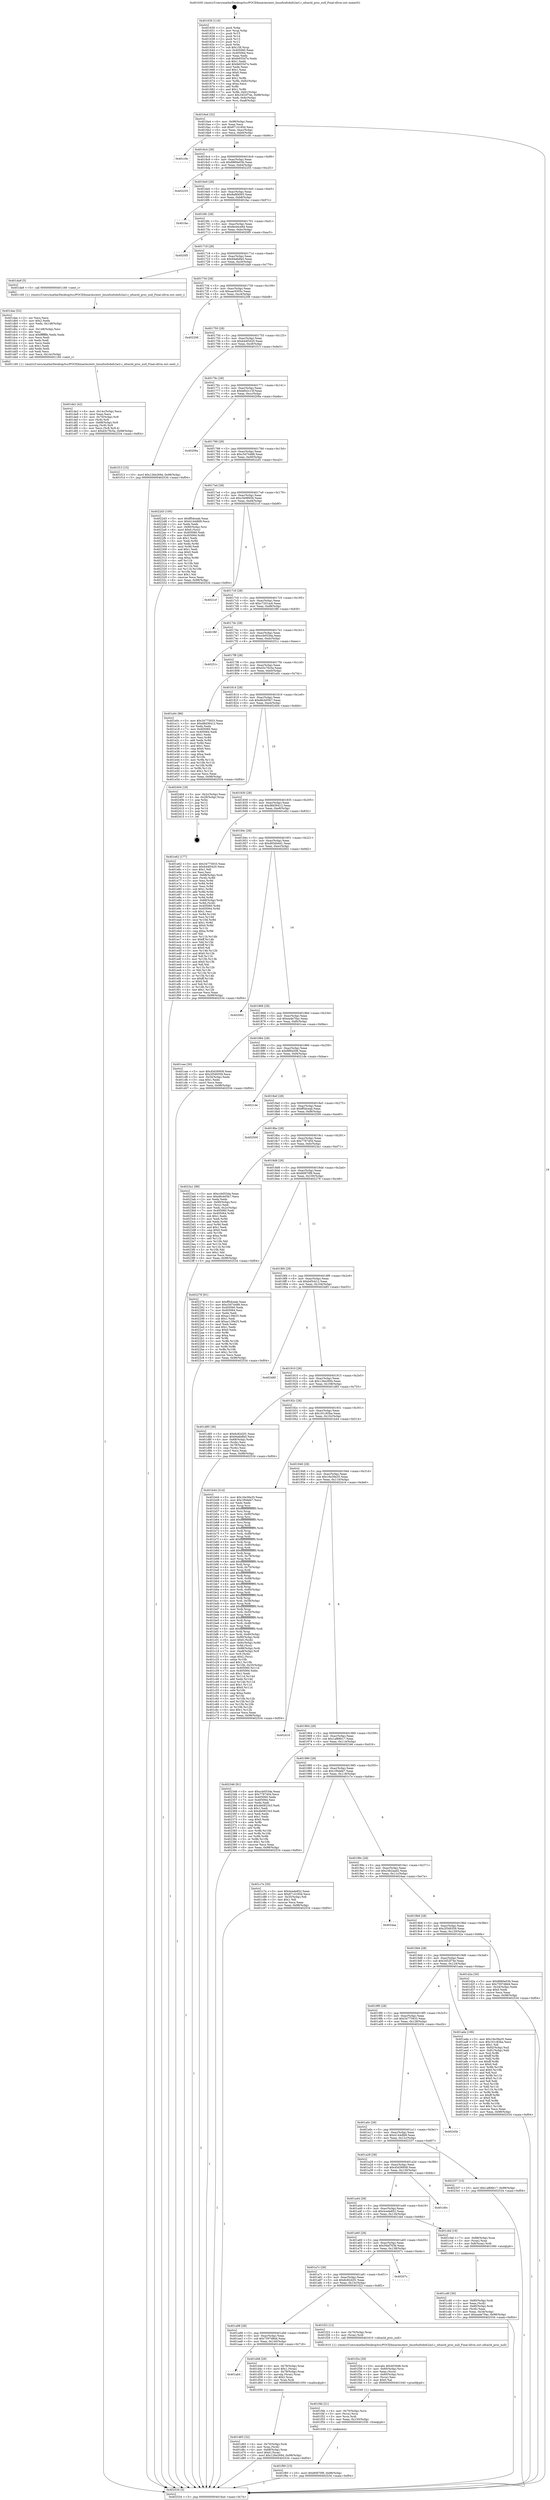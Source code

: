 digraph "0x401630" {
  label = "0x401630 (/mnt/c/Users/mathe/Desktop/tcc/POCII/binaries/extr_linuxfsnfsdnfs2acl.c_nfsacld_proc_null_Final-ollvm.out::main(0))"
  labelloc = "t"
  node[shape=record]

  Entry [label="",width=0.3,height=0.3,shape=circle,fillcolor=black,style=filled]
  "0x4016a4" [label="{
     0x4016a4 [32]\l
     | [instrs]\l
     &nbsp;&nbsp;0x4016a4 \<+6\>: mov -0x98(%rbp),%eax\l
     &nbsp;&nbsp;0x4016aa \<+2\>: mov %eax,%ecx\l
     &nbsp;&nbsp;0x4016ac \<+6\>: sub $0x8714185d,%ecx\l
     &nbsp;&nbsp;0x4016b2 \<+6\>: mov %eax,-0xac(%rbp)\l
     &nbsp;&nbsp;0x4016b8 \<+6\>: mov %ecx,-0xb0(%rbp)\l
     &nbsp;&nbsp;0x4016be \<+6\>: je 0000000000401c9c \<main+0x66c\>\l
  }"]
  "0x401c9c" [label="{
     0x401c9c\l
  }", style=dashed]
  "0x4016c4" [label="{
     0x4016c4 [28]\l
     | [instrs]\l
     &nbsp;&nbsp;0x4016c4 \<+5\>: jmp 00000000004016c9 \<main+0x99\>\l
     &nbsp;&nbsp;0x4016c9 \<+6\>: mov -0xac(%rbp),%eax\l
     &nbsp;&nbsp;0x4016cf \<+5\>: sub $0x8880e03b,%eax\l
     &nbsp;&nbsp;0x4016d4 \<+6\>: mov %eax,-0xb4(%rbp)\l
     &nbsp;&nbsp;0x4016da \<+6\>: je 0000000000402255 \<main+0xc25\>\l
  }"]
  Exit [label="",width=0.3,height=0.3,shape=circle,fillcolor=black,style=filled,peripheries=2]
  "0x402255" [label="{
     0x402255\l
  }", style=dashed]
  "0x4016e0" [label="{
     0x4016e0 [28]\l
     | [instrs]\l
     &nbsp;&nbsp;0x4016e0 \<+5\>: jmp 00000000004016e5 \<main+0xb5\>\l
     &nbsp;&nbsp;0x4016e5 \<+6\>: mov -0xac(%rbp),%eax\l
     &nbsp;&nbsp;0x4016eb \<+5\>: sub $0x8a8f4005,%eax\l
     &nbsp;&nbsp;0x4016f0 \<+6\>: mov %eax,-0xb8(%rbp)\l
     &nbsp;&nbsp;0x4016f6 \<+6\>: je 0000000000401fac \<main+0x97c\>\l
  }"]
  "0x401f60" [label="{
     0x401f60 [15]\l
     | [instrs]\l
     &nbsp;&nbsp;0x401f60 \<+10\>: movl $0x80870f9,-0x98(%rbp)\l
     &nbsp;&nbsp;0x401f6a \<+5\>: jmp 0000000000402534 \<main+0xf04\>\l
  }"]
  "0x401fac" [label="{
     0x401fac\l
  }", style=dashed]
  "0x4016fc" [label="{
     0x4016fc [28]\l
     | [instrs]\l
     &nbsp;&nbsp;0x4016fc \<+5\>: jmp 0000000000401701 \<main+0xd1\>\l
     &nbsp;&nbsp;0x401701 \<+6\>: mov -0xac(%rbp),%eax\l
     &nbsp;&nbsp;0x401707 \<+5\>: sub $0x8e44ce84,%eax\l
     &nbsp;&nbsp;0x40170c \<+6\>: mov %eax,-0xbc(%rbp)\l
     &nbsp;&nbsp;0x401712 \<+6\>: je 00000000004020f5 \<main+0xac5\>\l
  }"]
  "0x401f4b" [label="{
     0x401f4b [21]\l
     | [instrs]\l
     &nbsp;&nbsp;0x401f4b \<+4\>: mov -0x70(%rbp),%rcx\l
     &nbsp;&nbsp;0x401f4f \<+3\>: mov (%rcx),%rcx\l
     &nbsp;&nbsp;0x401f52 \<+3\>: mov %rcx,%rdi\l
     &nbsp;&nbsp;0x401f55 \<+6\>: mov %eax,-0x150(%rbp)\l
     &nbsp;&nbsp;0x401f5b \<+5\>: call 0000000000401030 \<free@plt\>\l
     | [calls]\l
     &nbsp;&nbsp;0x401030 \{1\} (unknown)\l
  }"]
  "0x4020f5" [label="{
     0x4020f5\l
  }", style=dashed]
  "0x401718" [label="{
     0x401718 [28]\l
     | [instrs]\l
     &nbsp;&nbsp;0x401718 \<+5\>: jmp 000000000040171d \<main+0xed\>\l
     &nbsp;&nbsp;0x40171d \<+6\>: mov -0xac(%rbp),%eax\l
     &nbsp;&nbsp;0x401723 \<+5\>: sub $0x94a6dfa5,%eax\l
     &nbsp;&nbsp;0x401728 \<+6\>: mov %eax,-0xc0(%rbp)\l
     &nbsp;&nbsp;0x40172e \<+6\>: je 0000000000401da9 \<main+0x779\>\l
  }"]
  "0x401f2e" [label="{
     0x401f2e [29]\l
     | [instrs]\l
     &nbsp;&nbsp;0x401f2e \<+10\>: movabs $0x4030d6,%rdi\l
     &nbsp;&nbsp;0x401f38 \<+4\>: mov -0x60(%rbp),%rcx\l
     &nbsp;&nbsp;0x401f3c \<+2\>: mov %eax,(%rcx)\l
     &nbsp;&nbsp;0x401f3e \<+4\>: mov -0x60(%rbp),%rcx\l
     &nbsp;&nbsp;0x401f42 \<+2\>: mov (%rcx),%esi\l
     &nbsp;&nbsp;0x401f44 \<+2\>: mov $0x0,%al\l
     &nbsp;&nbsp;0x401f46 \<+5\>: call 0000000000401040 \<printf@plt\>\l
     | [calls]\l
     &nbsp;&nbsp;0x401040 \{1\} (unknown)\l
  }"]
  "0x401da9" [label="{
     0x401da9 [5]\l
     | [instrs]\l
     &nbsp;&nbsp;0x401da9 \<+5\>: call 0000000000401160 \<next_i\>\l
     | [calls]\l
     &nbsp;&nbsp;0x401160 \{1\} (/mnt/c/Users/mathe/Desktop/tcc/POCII/binaries/extr_linuxfsnfsdnfs2acl.c_nfsacld_proc_null_Final-ollvm.out::next_i)\l
  }"]
  "0x401734" [label="{
     0x401734 [28]\l
     | [instrs]\l
     &nbsp;&nbsp;0x401734 \<+5\>: jmp 0000000000401739 \<main+0x109\>\l
     &nbsp;&nbsp;0x401739 \<+6\>: mov -0xac(%rbp),%eax\l
     &nbsp;&nbsp;0x40173f \<+5\>: sub $0xaac9305c,%eax\l
     &nbsp;&nbsp;0x401744 \<+6\>: mov %eax,-0xc4(%rbp)\l
     &nbsp;&nbsp;0x40174a \<+6\>: je 0000000000402208 \<main+0xbd8\>\l
  }"]
  "0x401de2" [label="{
     0x401de2 [42]\l
     | [instrs]\l
     &nbsp;&nbsp;0x401de2 \<+6\>: mov -0x14c(%rbp),%ecx\l
     &nbsp;&nbsp;0x401de8 \<+3\>: imul %eax,%ecx\l
     &nbsp;&nbsp;0x401deb \<+4\>: mov -0x70(%rbp),%r8\l
     &nbsp;&nbsp;0x401def \<+3\>: mov (%r8),%r8\l
     &nbsp;&nbsp;0x401df2 \<+4\>: mov -0x68(%rbp),%r9\l
     &nbsp;&nbsp;0x401df6 \<+3\>: movslq (%r9),%r9\l
     &nbsp;&nbsp;0x401df9 \<+4\>: mov %ecx,(%r8,%r9,4)\l
     &nbsp;&nbsp;0x401dfd \<+10\>: movl $0xd3c76c5a,-0x98(%rbp)\l
     &nbsp;&nbsp;0x401e07 \<+5\>: jmp 0000000000402534 \<main+0xf04\>\l
  }"]
  "0x402208" [label="{
     0x402208\l
  }", style=dashed]
  "0x401750" [label="{
     0x401750 [28]\l
     | [instrs]\l
     &nbsp;&nbsp;0x401750 \<+5\>: jmp 0000000000401755 \<main+0x125\>\l
     &nbsp;&nbsp;0x401755 \<+6\>: mov -0xac(%rbp),%eax\l
     &nbsp;&nbsp;0x40175b \<+5\>: sub $0xb44f3420,%eax\l
     &nbsp;&nbsp;0x401760 \<+6\>: mov %eax,-0xc8(%rbp)\l
     &nbsp;&nbsp;0x401766 \<+6\>: je 0000000000401f13 \<main+0x8e3\>\l
  }"]
  "0x401dae" [label="{
     0x401dae [52]\l
     | [instrs]\l
     &nbsp;&nbsp;0x401dae \<+2\>: xor %ecx,%ecx\l
     &nbsp;&nbsp;0x401db0 \<+5\>: mov $0x2,%edx\l
     &nbsp;&nbsp;0x401db5 \<+6\>: mov %edx,-0x148(%rbp)\l
     &nbsp;&nbsp;0x401dbb \<+1\>: cltd\l
     &nbsp;&nbsp;0x401dbc \<+6\>: mov -0x148(%rbp),%esi\l
     &nbsp;&nbsp;0x401dc2 \<+2\>: idiv %esi\l
     &nbsp;&nbsp;0x401dc4 \<+6\>: imul $0xfffffffe,%edx,%edx\l
     &nbsp;&nbsp;0x401dca \<+2\>: mov %ecx,%edi\l
     &nbsp;&nbsp;0x401dcc \<+2\>: sub %edx,%edi\l
     &nbsp;&nbsp;0x401dce \<+2\>: mov %ecx,%edx\l
     &nbsp;&nbsp;0x401dd0 \<+3\>: sub $0x1,%edx\l
     &nbsp;&nbsp;0x401dd3 \<+2\>: add %edx,%edi\l
     &nbsp;&nbsp;0x401dd5 \<+2\>: sub %edi,%ecx\l
     &nbsp;&nbsp;0x401dd7 \<+6\>: mov %ecx,-0x14c(%rbp)\l
     &nbsp;&nbsp;0x401ddd \<+5\>: call 0000000000401160 \<next_i\>\l
     | [calls]\l
     &nbsp;&nbsp;0x401160 \{1\} (/mnt/c/Users/mathe/Desktop/tcc/POCII/binaries/extr_linuxfsnfsdnfs2acl.c_nfsacld_proc_null_Final-ollvm.out::next_i)\l
  }"]
  "0x401f13" [label="{
     0x401f13 [15]\l
     | [instrs]\l
     &nbsp;&nbsp;0x401f13 \<+10\>: movl $0x126e2694,-0x98(%rbp)\l
     &nbsp;&nbsp;0x401f1d \<+5\>: jmp 0000000000402534 \<main+0xf04\>\l
  }"]
  "0x40176c" [label="{
     0x40176c [28]\l
     | [instrs]\l
     &nbsp;&nbsp;0x40176c \<+5\>: jmp 0000000000401771 \<main+0x141\>\l
     &nbsp;&nbsp;0x401771 \<+6\>: mov -0xac(%rbp),%eax\l
     &nbsp;&nbsp;0x401777 \<+5\>: sub $0xb842c15f,%eax\l
     &nbsp;&nbsp;0x40177c \<+6\>: mov %eax,-0xcc(%rbp)\l
     &nbsp;&nbsp;0x401782 \<+6\>: je 000000000040209a \<main+0xa6a\>\l
  }"]
  "0x401d65" [label="{
     0x401d65 [32]\l
     | [instrs]\l
     &nbsp;&nbsp;0x401d65 \<+4\>: mov -0x70(%rbp),%rdi\l
     &nbsp;&nbsp;0x401d69 \<+3\>: mov %rax,(%rdi)\l
     &nbsp;&nbsp;0x401d6c \<+4\>: mov -0x68(%rbp),%rax\l
     &nbsp;&nbsp;0x401d70 \<+6\>: movl $0x0,(%rax)\l
     &nbsp;&nbsp;0x401d76 \<+10\>: movl $0x126e2694,-0x98(%rbp)\l
     &nbsp;&nbsp;0x401d80 \<+5\>: jmp 0000000000402534 \<main+0xf04\>\l
  }"]
  "0x40209a" [label="{
     0x40209a\l
  }", style=dashed]
  "0x401788" [label="{
     0x401788 [28]\l
     | [instrs]\l
     &nbsp;&nbsp;0x401788 \<+5\>: jmp 000000000040178d \<main+0x15d\>\l
     &nbsp;&nbsp;0x40178d \<+6\>: mov -0xac(%rbp),%eax\l
     &nbsp;&nbsp;0x401793 \<+5\>: sub $0xc5d74488,%eax\l
     &nbsp;&nbsp;0x401798 \<+6\>: mov %eax,-0xd0(%rbp)\l
     &nbsp;&nbsp;0x40179e \<+6\>: je 00000000004022d3 \<main+0xca3\>\l
  }"]
  "0x401ab4" [label="{
     0x401ab4\l
  }", style=dashed]
  "0x4022d3" [label="{
     0x4022d3 [100]\l
     | [instrs]\l
     &nbsp;&nbsp;0x4022d3 \<+5\>: mov $0xff5dceab,%eax\l
     &nbsp;&nbsp;0x4022d8 \<+5\>: mov $0x4144dfd9,%ecx\l
     &nbsp;&nbsp;0x4022dd \<+2\>: xor %edx,%edx\l
     &nbsp;&nbsp;0x4022df \<+7\>: mov -0x90(%rbp),%rsi\l
     &nbsp;&nbsp;0x4022e6 \<+6\>: movl $0x0,(%rsi)\l
     &nbsp;&nbsp;0x4022ec \<+7\>: mov 0x405060,%edi\l
     &nbsp;&nbsp;0x4022f3 \<+8\>: mov 0x405064,%r8d\l
     &nbsp;&nbsp;0x4022fb \<+3\>: sub $0x1,%edx\l
     &nbsp;&nbsp;0x4022fe \<+3\>: mov %edi,%r9d\l
     &nbsp;&nbsp;0x402301 \<+3\>: add %edx,%r9d\l
     &nbsp;&nbsp;0x402304 \<+4\>: imul %r9d,%edi\l
     &nbsp;&nbsp;0x402308 \<+3\>: and $0x1,%edi\l
     &nbsp;&nbsp;0x40230b \<+3\>: cmp $0x0,%edi\l
     &nbsp;&nbsp;0x40230e \<+4\>: sete %r10b\l
     &nbsp;&nbsp;0x402312 \<+4\>: cmp $0xa,%r8d\l
     &nbsp;&nbsp;0x402316 \<+4\>: setl %r11b\l
     &nbsp;&nbsp;0x40231a \<+3\>: mov %r10b,%bl\l
     &nbsp;&nbsp;0x40231d \<+3\>: and %r11b,%bl\l
     &nbsp;&nbsp;0x402320 \<+3\>: xor %r11b,%r10b\l
     &nbsp;&nbsp;0x402323 \<+3\>: or %r10b,%bl\l
     &nbsp;&nbsp;0x402326 \<+3\>: test $0x1,%bl\l
     &nbsp;&nbsp;0x402329 \<+3\>: cmovne %ecx,%eax\l
     &nbsp;&nbsp;0x40232c \<+6\>: mov %eax,-0x98(%rbp)\l
     &nbsp;&nbsp;0x402332 \<+5\>: jmp 0000000000402534 \<main+0xf04\>\l
  }"]
  "0x4017a4" [label="{
     0x4017a4 [28]\l
     | [instrs]\l
     &nbsp;&nbsp;0x4017a4 \<+5\>: jmp 00000000004017a9 \<main+0x179\>\l
     &nbsp;&nbsp;0x4017a9 \<+6\>: mov -0xac(%rbp),%eax\l
     &nbsp;&nbsp;0x4017af \<+5\>: sub $0xc5e9893b,%eax\l
     &nbsp;&nbsp;0x4017b4 \<+6\>: mov %eax,-0xd4(%rbp)\l
     &nbsp;&nbsp;0x4017ba \<+6\>: je 00000000004021cf \<main+0xb9f\>\l
  }"]
  "0x401d48" [label="{
     0x401d48 [29]\l
     | [instrs]\l
     &nbsp;&nbsp;0x401d48 \<+4\>: mov -0x78(%rbp),%rax\l
     &nbsp;&nbsp;0x401d4c \<+6\>: movl $0x1,(%rax)\l
     &nbsp;&nbsp;0x401d52 \<+4\>: mov -0x78(%rbp),%rax\l
     &nbsp;&nbsp;0x401d56 \<+3\>: movslq (%rax),%rax\l
     &nbsp;&nbsp;0x401d59 \<+4\>: shl $0x2,%rax\l
     &nbsp;&nbsp;0x401d5d \<+3\>: mov %rax,%rdi\l
     &nbsp;&nbsp;0x401d60 \<+5\>: call 0000000000401050 \<malloc@plt\>\l
     | [calls]\l
     &nbsp;&nbsp;0x401050 \{1\} (unknown)\l
  }"]
  "0x4021cf" [label="{
     0x4021cf\l
  }", style=dashed]
  "0x4017c0" [label="{
     0x4017c0 [28]\l
     | [instrs]\l
     &nbsp;&nbsp;0x4017c0 \<+5\>: jmp 00000000004017c5 \<main+0x195\>\l
     &nbsp;&nbsp;0x4017c5 \<+6\>: mov -0xac(%rbp),%eax\l
     &nbsp;&nbsp;0x4017cb \<+5\>: sub $0xc7201ac6,%eax\l
     &nbsp;&nbsp;0x4017d0 \<+6\>: mov %eax,-0xd8(%rbp)\l
     &nbsp;&nbsp;0x4017d6 \<+6\>: je 0000000000401f6f \<main+0x93f\>\l
  }"]
  "0x401a98" [label="{
     0x401a98 [28]\l
     | [instrs]\l
     &nbsp;&nbsp;0x401a98 \<+5\>: jmp 0000000000401a9d \<main+0x46d\>\l
     &nbsp;&nbsp;0x401a9d \<+6\>: mov -0xac(%rbp),%eax\l
     &nbsp;&nbsp;0x401aa3 \<+5\>: sub $0x7597d8d4,%eax\l
     &nbsp;&nbsp;0x401aa8 \<+6\>: mov %eax,-0x140(%rbp)\l
     &nbsp;&nbsp;0x401aae \<+6\>: je 0000000000401d48 \<main+0x718\>\l
  }"]
  "0x401f6f" [label="{
     0x401f6f\l
  }", style=dashed]
  "0x4017dc" [label="{
     0x4017dc [28]\l
     | [instrs]\l
     &nbsp;&nbsp;0x4017dc \<+5\>: jmp 00000000004017e1 \<main+0x1b1\>\l
     &nbsp;&nbsp;0x4017e1 \<+6\>: mov -0xac(%rbp),%eax\l
     &nbsp;&nbsp;0x4017e7 \<+5\>: sub $0xccb053da,%eax\l
     &nbsp;&nbsp;0x4017ec \<+6\>: mov %eax,-0xdc(%rbp)\l
     &nbsp;&nbsp;0x4017f2 \<+6\>: je 000000000040251c \<main+0xeec\>\l
  }"]
  "0x401f22" [label="{
     0x401f22 [12]\l
     | [instrs]\l
     &nbsp;&nbsp;0x401f22 \<+4\>: mov -0x70(%rbp),%rax\l
     &nbsp;&nbsp;0x401f26 \<+3\>: mov (%rax),%rdi\l
     &nbsp;&nbsp;0x401f29 \<+5\>: call 0000000000401610 \<nfsacld_proc_null\>\l
     | [calls]\l
     &nbsp;&nbsp;0x401610 \{1\} (/mnt/c/Users/mathe/Desktop/tcc/POCII/binaries/extr_linuxfsnfsdnfs2acl.c_nfsacld_proc_null_Final-ollvm.out::nfsacld_proc_null)\l
  }"]
  "0x40251c" [label="{
     0x40251c\l
  }", style=dashed]
  "0x4017f8" [label="{
     0x4017f8 [28]\l
     | [instrs]\l
     &nbsp;&nbsp;0x4017f8 \<+5\>: jmp 00000000004017fd \<main+0x1cd\>\l
     &nbsp;&nbsp;0x4017fd \<+6\>: mov -0xac(%rbp),%eax\l
     &nbsp;&nbsp;0x401803 \<+5\>: sub $0xd3c76c5a,%eax\l
     &nbsp;&nbsp;0x401808 \<+6\>: mov %eax,-0xe0(%rbp)\l
     &nbsp;&nbsp;0x40180e \<+6\>: je 0000000000401e0c \<main+0x7dc\>\l
  }"]
  "0x401a7c" [label="{
     0x401a7c [28]\l
     | [instrs]\l
     &nbsp;&nbsp;0x401a7c \<+5\>: jmp 0000000000401a81 \<main+0x451\>\l
     &nbsp;&nbsp;0x401a81 \<+6\>: mov -0xac(%rbp),%eax\l
     &nbsp;&nbsp;0x401a87 \<+5\>: sub $0x6c82d2f1,%eax\l
     &nbsp;&nbsp;0x401a8c \<+6\>: mov %eax,-0x13c(%rbp)\l
     &nbsp;&nbsp;0x401a92 \<+6\>: je 0000000000401f22 \<main+0x8f2\>\l
  }"]
  "0x401e0c" [label="{
     0x401e0c [86]\l
     | [instrs]\l
     &nbsp;&nbsp;0x401e0c \<+5\>: mov $0x34775933,%eax\l
     &nbsp;&nbsp;0x401e11 \<+5\>: mov $0xd8d36412,%ecx\l
     &nbsp;&nbsp;0x401e16 \<+2\>: xor %edx,%edx\l
     &nbsp;&nbsp;0x401e18 \<+7\>: mov 0x405060,%esi\l
     &nbsp;&nbsp;0x401e1f \<+7\>: mov 0x405064,%edi\l
     &nbsp;&nbsp;0x401e26 \<+3\>: sub $0x1,%edx\l
     &nbsp;&nbsp;0x401e29 \<+3\>: mov %esi,%r8d\l
     &nbsp;&nbsp;0x401e2c \<+3\>: add %edx,%r8d\l
     &nbsp;&nbsp;0x401e2f \<+4\>: imul %r8d,%esi\l
     &nbsp;&nbsp;0x401e33 \<+3\>: and $0x1,%esi\l
     &nbsp;&nbsp;0x401e36 \<+3\>: cmp $0x0,%esi\l
     &nbsp;&nbsp;0x401e39 \<+4\>: sete %r9b\l
     &nbsp;&nbsp;0x401e3d \<+3\>: cmp $0xa,%edi\l
     &nbsp;&nbsp;0x401e40 \<+4\>: setl %r10b\l
     &nbsp;&nbsp;0x401e44 \<+3\>: mov %r9b,%r11b\l
     &nbsp;&nbsp;0x401e47 \<+3\>: and %r10b,%r11b\l
     &nbsp;&nbsp;0x401e4a \<+3\>: xor %r10b,%r9b\l
     &nbsp;&nbsp;0x401e4d \<+3\>: or %r9b,%r11b\l
     &nbsp;&nbsp;0x401e50 \<+4\>: test $0x1,%r11b\l
     &nbsp;&nbsp;0x401e54 \<+3\>: cmovne %ecx,%eax\l
     &nbsp;&nbsp;0x401e57 \<+6\>: mov %eax,-0x98(%rbp)\l
     &nbsp;&nbsp;0x401e5d \<+5\>: jmp 0000000000402534 \<main+0xf04\>\l
  }"]
  "0x401814" [label="{
     0x401814 [28]\l
     | [instrs]\l
     &nbsp;&nbsp;0x401814 \<+5\>: jmp 0000000000401819 \<main+0x1e9\>\l
     &nbsp;&nbsp;0x401819 \<+6\>: mov -0xac(%rbp),%eax\l
     &nbsp;&nbsp;0x40181f \<+5\>: sub $0xd6cb05b7,%eax\l
     &nbsp;&nbsp;0x401824 \<+6\>: mov %eax,-0xe4(%rbp)\l
     &nbsp;&nbsp;0x40182a \<+6\>: je 0000000000402404 \<main+0xdd4\>\l
  }"]
  "0x40207c" [label="{
     0x40207c\l
  }", style=dashed]
  "0x402404" [label="{
     0x402404 [18]\l
     | [instrs]\l
     &nbsp;&nbsp;0x402404 \<+3\>: mov -0x2c(%rbp),%eax\l
     &nbsp;&nbsp;0x402407 \<+4\>: lea -0x28(%rbp),%rsp\l
     &nbsp;&nbsp;0x40240b \<+1\>: pop %rbx\l
     &nbsp;&nbsp;0x40240c \<+2\>: pop %r12\l
     &nbsp;&nbsp;0x40240e \<+2\>: pop %r13\l
     &nbsp;&nbsp;0x402410 \<+2\>: pop %r14\l
     &nbsp;&nbsp;0x402412 \<+2\>: pop %r15\l
     &nbsp;&nbsp;0x402414 \<+1\>: pop %rbp\l
     &nbsp;&nbsp;0x402415 \<+1\>: ret\l
  }"]
  "0x401830" [label="{
     0x401830 [28]\l
     | [instrs]\l
     &nbsp;&nbsp;0x401830 \<+5\>: jmp 0000000000401835 \<main+0x205\>\l
     &nbsp;&nbsp;0x401835 \<+6\>: mov -0xac(%rbp),%eax\l
     &nbsp;&nbsp;0x40183b \<+5\>: sub $0xd8d36412,%eax\l
     &nbsp;&nbsp;0x401840 \<+6\>: mov %eax,-0xe8(%rbp)\l
     &nbsp;&nbsp;0x401846 \<+6\>: je 0000000000401e62 \<main+0x832\>\l
  }"]
  "0x401cd0" [label="{
     0x401cd0 [30]\l
     | [instrs]\l
     &nbsp;&nbsp;0x401cd0 \<+4\>: mov -0x80(%rbp),%rdi\l
     &nbsp;&nbsp;0x401cd4 \<+2\>: mov %eax,(%rdi)\l
     &nbsp;&nbsp;0x401cd6 \<+4\>: mov -0x80(%rbp),%rdi\l
     &nbsp;&nbsp;0x401cda \<+2\>: mov (%rdi),%eax\l
     &nbsp;&nbsp;0x401cdc \<+3\>: mov %eax,-0x34(%rbp)\l
     &nbsp;&nbsp;0x401cdf \<+10\>: movl $0xea4e70ac,-0x98(%rbp)\l
     &nbsp;&nbsp;0x401ce9 \<+5\>: jmp 0000000000402534 \<main+0xf04\>\l
  }"]
  "0x401e62" [label="{
     0x401e62 [177]\l
     | [instrs]\l
     &nbsp;&nbsp;0x401e62 \<+5\>: mov $0x34775933,%eax\l
     &nbsp;&nbsp;0x401e67 \<+5\>: mov $0xb44f3420,%ecx\l
     &nbsp;&nbsp;0x401e6c \<+2\>: mov $0x1,%dl\l
     &nbsp;&nbsp;0x401e6e \<+2\>: xor %esi,%esi\l
     &nbsp;&nbsp;0x401e70 \<+4\>: mov -0x68(%rbp),%rdi\l
     &nbsp;&nbsp;0x401e74 \<+3\>: mov (%rdi),%r8d\l
     &nbsp;&nbsp;0x401e77 \<+3\>: mov %esi,%r9d\l
     &nbsp;&nbsp;0x401e7a \<+3\>: sub %r8d,%r9d\l
     &nbsp;&nbsp;0x401e7d \<+3\>: mov %esi,%r8d\l
     &nbsp;&nbsp;0x401e80 \<+4\>: sub $0x1,%r8d\l
     &nbsp;&nbsp;0x401e84 \<+3\>: add %r8d,%r9d\l
     &nbsp;&nbsp;0x401e87 \<+3\>: mov %esi,%r8d\l
     &nbsp;&nbsp;0x401e8a \<+3\>: sub %r9d,%r8d\l
     &nbsp;&nbsp;0x401e8d \<+4\>: mov -0x68(%rbp),%rdi\l
     &nbsp;&nbsp;0x401e91 \<+3\>: mov %r8d,(%rdi)\l
     &nbsp;&nbsp;0x401e94 \<+8\>: mov 0x405060,%r8d\l
     &nbsp;&nbsp;0x401e9c \<+8\>: mov 0x405064,%r9d\l
     &nbsp;&nbsp;0x401ea4 \<+3\>: sub $0x1,%esi\l
     &nbsp;&nbsp;0x401ea7 \<+3\>: mov %r8d,%r10d\l
     &nbsp;&nbsp;0x401eaa \<+3\>: add %esi,%r10d\l
     &nbsp;&nbsp;0x401ead \<+4\>: imul %r10d,%r8d\l
     &nbsp;&nbsp;0x401eb1 \<+4\>: and $0x1,%r8d\l
     &nbsp;&nbsp;0x401eb5 \<+4\>: cmp $0x0,%r8d\l
     &nbsp;&nbsp;0x401eb9 \<+4\>: sete %r11b\l
     &nbsp;&nbsp;0x401ebd \<+4\>: cmp $0xa,%r9d\l
     &nbsp;&nbsp;0x401ec1 \<+3\>: setl %bl\l
     &nbsp;&nbsp;0x401ec4 \<+3\>: mov %r11b,%r14b\l
     &nbsp;&nbsp;0x401ec7 \<+4\>: xor $0xff,%r14b\l
     &nbsp;&nbsp;0x401ecb \<+3\>: mov %bl,%r15b\l
     &nbsp;&nbsp;0x401ece \<+4\>: xor $0xff,%r15b\l
     &nbsp;&nbsp;0x401ed2 \<+3\>: xor $0x0,%dl\l
     &nbsp;&nbsp;0x401ed5 \<+3\>: mov %r14b,%r12b\l
     &nbsp;&nbsp;0x401ed8 \<+4\>: and $0x0,%r12b\l
     &nbsp;&nbsp;0x401edc \<+3\>: and %dl,%r11b\l
     &nbsp;&nbsp;0x401edf \<+3\>: mov %r15b,%r13b\l
     &nbsp;&nbsp;0x401ee2 \<+4\>: and $0x0,%r13b\l
     &nbsp;&nbsp;0x401ee6 \<+2\>: and %dl,%bl\l
     &nbsp;&nbsp;0x401ee8 \<+3\>: or %r11b,%r12b\l
     &nbsp;&nbsp;0x401eeb \<+3\>: or %bl,%r13b\l
     &nbsp;&nbsp;0x401eee \<+3\>: xor %r13b,%r12b\l
     &nbsp;&nbsp;0x401ef1 \<+3\>: or %r15b,%r14b\l
     &nbsp;&nbsp;0x401ef4 \<+4\>: xor $0xff,%r14b\l
     &nbsp;&nbsp;0x401ef8 \<+3\>: or $0x0,%dl\l
     &nbsp;&nbsp;0x401efb \<+3\>: and %dl,%r14b\l
     &nbsp;&nbsp;0x401efe \<+3\>: or %r14b,%r12b\l
     &nbsp;&nbsp;0x401f01 \<+4\>: test $0x1,%r12b\l
     &nbsp;&nbsp;0x401f05 \<+3\>: cmovne %ecx,%eax\l
     &nbsp;&nbsp;0x401f08 \<+6\>: mov %eax,-0x98(%rbp)\l
     &nbsp;&nbsp;0x401f0e \<+5\>: jmp 0000000000402534 \<main+0xf04\>\l
  }"]
  "0x40184c" [label="{
     0x40184c [28]\l
     | [instrs]\l
     &nbsp;&nbsp;0x40184c \<+5\>: jmp 0000000000401851 \<main+0x221\>\l
     &nbsp;&nbsp;0x401851 \<+6\>: mov -0xac(%rbp),%eax\l
     &nbsp;&nbsp;0x401857 \<+5\>: sub $0xd93d44d1,%eax\l
     &nbsp;&nbsp;0x40185c \<+6\>: mov %eax,-0xec(%rbp)\l
     &nbsp;&nbsp;0x401862 \<+6\>: je 0000000000402002 \<main+0x9d2\>\l
  }"]
  "0x401a60" [label="{
     0x401a60 [28]\l
     | [instrs]\l
     &nbsp;&nbsp;0x401a60 \<+5\>: jmp 0000000000401a65 \<main+0x435\>\l
     &nbsp;&nbsp;0x401a65 \<+6\>: mov -0xac(%rbp),%eax\l
     &nbsp;&nbsp;0x401a6b \<+5\>: sub $0x56af763b,%eax\l
     &nbsp;&nbsp;0x401a70 \<+6\>: mov %eax,-0x138(%rbp)\l
     &nbsp;&nbsp;0x401a76 \<+6\>: je 000000000040207c \<main+0xa4c\>\l
  }"]
  "0x402002" [label="{
     0x402002\l
  }", style=dashed]
  "0x401868" [label="{
     0x401868 [28]\l
     | [instrs]\l
     &nbsp;&nbsp;0x401868 \<+5\>: jmp 000000000040186d \<main+0x23d\>\l
     &nbsp;&nbsp;0x40186d \<+6\>: mov -0xac(%rbp),%eax\l
     &nbsp;&nbsp;0x401873 \<+5\>: sub $0xea4e70ac,%eax\l
     &nbsp;&nbsp;0x401878 \<+6\>: mov %eax,-0xf0(%rbp)\l
     &nbsp;&nbsp;0x40187e \<+6\>: je 0000000000401cee \<main+0x6be\>\l
  }"]
  "0x401cbd" [label="{
     0x401cbd [19]\l
     | [instrs]\l
     &nbsp;&nbsp;0x401cbd \<+7\>: mov -0x88(%rbp),%rax\l
     &nbsp;&nbsp;0x401cc4 \<+3\>: mov (%rax),%rax\l
     &nbsp;&nbsp;0x401cc7 \<+4\>: mov 0x8(%rax),%rdi\l
     &nbsp;&nbsp;0x401ccb \<+5\>: call 0000000000401060 \<atoi@plt\>\l
     | [calls]\l
     &nbsp;&nbsp;0x401060 \{1\} (unknown)\l
  }"]
  "0x401cee" [label="{
     0x401cee [30]\l
     | [instrs]\l
     &nbsp;&nbsp;0x401cee \<+5\>: mov $0x45d36958,%eax\l
     &nbsp;&nbsp;0x401cf3 \<+5\>: mov $0x2f349359,%ecx\l
     &nbsp;&nbsp;0x401cf8 \<+3\>: mov -0x34(%rbp),%edx\l
     &nbsp;&nbsp;0x401cfb \<+3\>: cmp $0x1,%edx\l
     &nbsp;&nbsp;0x401cfe \<+3\>: cmovl %ecx,%eax\l
     &nbsp;&nbsp;0x401d01 \<+6\>: mov %eax,-0x98(%rbp)\l
     &nbsp;&nbsp;0x401d07 \<+5\>: jmp 0000000000402534 \<main+0xf04\>\l
  }"]
  "0x401884" [label="{
     0x401884 [28]\l
     | [instrs]\l
     &nbsp;&nbsp;0x401884 \<+5\>: jmp 0000000000401889 \<main+0x259\>\l
     &nbsp;&nbsp;0x401889 \<+6\>: mov -0xac(%rbp),%eax\l
     &nbsp;&nbsp;0x40188f \<+5\>: sub $0xf8f0a506,%eax\l
     &nbsp;&nbsp;0x401894 \<+6\>: mov %eax,-0xf4(%rbp)\l
     &nbsp;&nbsp;0x40189a \<+6\>: je 00000000004021de \<main+0xbae\>\l
  }"]
  "0x401a44" [label="{
     0x401a44 [28]\l
     | [instrs]\l
     &nbsp;&nbsp;0x401a44 \<+5\>: jmp 0000000000401a49 \<main+0x419\>\l
     &nbsp;&nbsp;0x401a49 \<+6\>: mov -0xac(%rbp),%eax\l
     &nbsp;&nbsp;0x401a4f \<+5\>: sub $0x4cede852,%eax\l
     &nbsp;&nbsp;0x401a54 \<+6\>: mov %eax,-0x134(%rbp)\l
     &nbsp;&nbsp;0x401a5a \<+6\>: je 0000000000401cbd \<main+0x68d\>\l
  }"]
  "0x4021de" [label="{
     0x4021de\l
  }", style=dashed]
  "0x4018a0" [label="{
     0x4018a0 [28]\l
     | [instrs]\l
     &nbsp;&nbsp;0x4018a0 \<+5\>: jmp 00000000004018a5 \<main+0x275\>\l
     &nbsp;&nbsp;0x4018a5 \<+6\>: mov -0xac(%rbp),%eax\l
     &nbsp;&nbsp;0x4018ab \<+5\>: sub $0xff5dceab,%eax\l
     &nbsp;&nbsp;0x4018b0 \<+6\>: mov %eax,-0xf8(%rbp)\l
     &nbsp;&nbsp;0x4018b6 \<+6\>: je 0000000000402500 \<main+0xed0\>\l
  }"]
  "0x401d0c" [label="{
     0x401d0c\l
  }", style=dashed]
  "0x402500" [label="{
     0x402500\l
  }", style=dashed]
  "0x4018bc" [label="{
     0x4018bc [28]\l
     | [instrs]\l
     &nbsp;&nbsp;0x4018bc \<+5\>: jmp 00000000004018c1 \<main+0x291\>\l
     &nbsp;&nbsp;0x4018c1 \<+6\>: mov -0xac(%rbp),%eax\l
     &nbsp;&nbsp;0x4018c7 \<+5\>: sub $0x7787404,%eax\l
     &nbsp;&nbsp;0x4018cc \<+6\>: mov %eax,-0xfc(%rbp)\l
     &nbsp;&nbsp;0x4018d2 \<+6\>: je 00000000004023a1 \<main+0xd71\>\l
  }"]
  "0x401a28" [label="{
     0x401a28 [28]\l
     | [instrs]\l
     &nbsp;&nbsp;0x401a28 \<+5\>: jmp 0000000000401a2d \<main+0x3fd\>\l
     &nbsp;&nbsp;0x401a2d \<+6\>: mov -0xac(%rbp),%eax\l
     &nbsp;&nbsp;0x401a33 \<+5\>: sub $0x45d36958,%eax\l
     &nbsp;&nbsp;0x401a38 \<+6\>: mov %eax,-0x130(%rbp)\l
     &nbsp;&nbsp;0x401a3e \<+6\>: je 0000000000401d0c \<main+0x6dc\>\l
  }"]
  "0x4023a1" [label="{
     0x4023a1 [99]\l
     | [instrs]\l
     &nbsp;&nbsp;0x4023a1 \<+5\>: mov $0xccb053da,%eax\l
     &nbsp;&nbsp;0x4023a6 \<+5\>: mov $0xd6cb05b7,%ecx\l
     &nbsp;&nbsp;0x4023ab \<+2\>: xor %edx,%edx\l
     &nbsp;&nbsp;0x4023ad \<+7\>: mov -0x90(%rbp),%rsi\l
     &nbsp;&nbsp;0x4023b4 \<+2\>: mov (%rsi),%edi\l
     &nbsp;&nbsp;0x4023b6 \<+3\>: mov %edi,-0x2c(%rbp)\l
     &nbsp;&nbsp;0x4023b9 \<+7\>: mov 0x405060,%edi\l
     &nbsp;&nbsp;0x4023c0 \<+8\>: mov 0x405064,%r8d\l
     &nbsp;&nbsp;0x4023c8 \<+3\>: sub $0x1,%edx\l
     &nbsp;&nbsp;0x4023cb \<+3\>: mov %edi,%r9d\l
     &nbsp;&nbsp;0x4023ce \<+3\>: add %edx,%r9d\l
     &nbsp;&nbsp;0x4023d1 \<+4\>: imul %r9d,%edi\l
     &nbsp;&nbsp;0x4023d5 \<+3\>: and $0x1,%edi\l
     &nbsp;&nbsp;0x4023d8 \<+3\>: cmp $0x0,%edi\l
     &nbsp;&nbsp;0x4023db \<+4\>: sete %r10b\l
     &nbsp;&nbsp;0x4023df \<+4\>: cmp $0xa,%r8d\l
     &nbsp;&nbsp;0x4023e3 \<+4\>: setl %r11b\l
     &nbsp;&nbsp;0x4023e7 \<+3\>: mov %r10b,%bl\l
     &nbsp;&nbsp;0x4023ea \<+3\>: and %r11b,%bl\l
     &nbsp;&nbsp;0x4023ed \<+3\>: xor %r11b,%r10b\l
     &nbsp;&nbsp;0x4023f0 \<+3\>: or %r10b,%bl\l
     &nbsp;&nbsp;0x4023f3 \<+3\>: test $0x1,%bl\l
     &nbsp;&nbsp;0x4023f6 \<+3\>: cmovne %ecx,%eax\l
     &nbsp;&nbsp;0x4023f9 \<+6\>: mov %eax,-0x98(%rbp)\l
     &nbsp;&nbsp;0x4023ff \<+5\>: jmp 0000000000402534 \<main+0xf04\>\l
  }"]
  "0x4018d8" [label="{
     0x4018d8 [28]\l
     | [instrs]\l
     &nbsp;&nbsp;0x4018d8 \<+5\>: jmp 00000000004018dd \<main+0x2ad\>\l
     &nbsp;&nbsp;0x4018dd \<+6\>: mov -0xac(%rbp),%eax\l
     &nbsp;&nbsp;0x4018e3 \<+5\>: sub $0x80870f9,%eax\l
     &nbsp;&nbsp;0x4018e8 \<+6\>: mov %eax,-0x100(%rbp)\l
     &nbsp;&nbsp;0x4018ee \<+6\>: je 0000000000402278 \<main+0xc48\>\l
  }"]
  "0x402337" [label="{
     0x402337 [15]\l
     | [instrs]\l
     &nbsp;&nbsp;0x402337 \<+10\>: movl $0x1af66b17,-0x98(%rbp)\l
     &nbsp;&nbsp;0x402341 \<+5\>: jmp 0000000000402534 \<main+0xf04\>\l
  }"]
  "0x402278" [label="{
     0x402278 [91]\l
     | [instrs]\l
     &nbsp;&nbsp;0x402278 \<+5\>: mov $0xff5dceab,%eax\l
     &nbsp;&nbsp;0x40227d \<+5\>: mov $0xc5d74488,%ecx\l
     &nbsp;&nbsp;0x402282 \<+7\>: mov 0x405060,%edx\l
     &nbsp;&nbsp;0x402289 \<+7\>: mov 0x405064,%esi\l
     &nbsp;&nbsp;0x402290 \<+2\>: mov %edx,%edi\l
     &nbsp;&nbsp;0x402292 \<+6\>: sub $0xac139e25,%edi\l
     &nbsp;&nbsp;0x402298 \<+3\>: sub $0x1,%edi\l
     &nbsp;&nbsp;0x40229b \<+6\>: add $0xac139e25,%edi\l
     &nbsp;&nbsp;0x4022a1 \<+3\>: imul %edi,%edx\l
     &nbsp;&nbsp;0x4022a4 \<+3\>: and $0x1,%edx\l
     &nbsp;&nbsp;0x4022a7 \<+3\>: cmp $0x0,%edx\l
     &nbsp;&nbsp;0x4022aa \<+4\>: sete %r8b\l
     &nbsp;&nbsp;0x4022ae \<+3\>: cmp $0xa,%esi\l
     &nbsp;&nbsp;0x4022b1 \<+4\>: setl %r9b\l
     &nbsp;&nbsp;0x4022b5 \<+3\>: mov %r8b,%r10b\l
     &nbsp;&nbsp;0x4022b8 \<+3\>: and %r9b,%r10b\l
     &nbsp;&nbsp;0x4022bb \<+3\>: xor %r9b,%r8b\l
     &nbsp;&nbsp;0x4022be \<+3\>: or %r8b,%r10b\l
     &nbsp;&nbsp;0x4022c1 \<+4\>: test $0x1,%r10b\l
     &nbsp;&nbsp;0x4022c5 \<+3\>: cmovne %ecx,%eax\l
     &nbsp;&nbsp;0x4022c8 \<+6\>: mov %eax,-0x98(%rbp)\l
     &nbsp;&nbsp;0x4022ce \<+5\>: jmp 0000000000402534 \<main+0xf04\>\l
  }"]
  "0x4018f4" [label="{
     0x4018f4 [28]\l
     | [instrs]\l
     &nbsp;&nbsp;0x4018f4 \<+5\>: jmp 00000000004018f9 \<main+0x2c9\>\l
     &nbsp;&nbsp;0x4018f9 \<+6\>: mov -0xac(%rbp),%eax\l
     &nbsp;&nbsp;0x4018ff \<+5\>: sub $0xbd5cb12,%eax\l
     &nbsp;&nbsp;0x401904 \<+6\>: mov %eax,-0x104(%rbp)\l
     &nbsp;&nbsp;0x40190a \<+6\>: je 0000000000402485 \<main+0xe55\>\l
  }"]
  "0x401a0c" [label="{
     0x401a0c [28]\l
     | [instrs]\l
     &nbsp;&nbsp;0x401a0c \<+5\>: jmp 0000000000401a11 \<main+0x3e1\>\l
     &nbsp;&nbsp;0x401a11 \<+6\>: mov -0xac(%rbp),%eax\l
     &nbsp;&nbsp;0x401a17 \<+5\>: sub $0x4144dfd9,%eax\l
     &nbsp;&nbsp;0x401a1c \<+6\>: mov %eax,-0x12c(%rbp)\l
     &nbsp;&nbsp;0x401a22 \<+6\>: je 0000000000402337 \<main+0xd07\>\l
  }"]
  "0x402485" [label="{
     0x402485\l
  }", style=dashed]
  "0x401910" [label="{
     0x401910 [28]\l
     | [instrs]\l
     &nbsp;&nbsp;0x401910 \<+5\>: jmp 0000000000401915 \<main+0x2e5\>\l
     &nbsp;&nbsp;0x401915 \<+6\>: mov -0xac(%rbp),%eax\l
     &nbsp;&nbsp;0x40191b \<+5\>: sub $0x126e2694,%eax\l
     &nbsp;&nbsp;0x401920 \<+6\>: mov %eax,-0x108(%rbp)\l
     &nbsp;&nbsp;0x401926 \<+6\>: je 0000000000401d85 \<main+0x755\>\l
  }"]
  "0x40245b" [label="{
     0x40245b\l
  }", style=dashed]
  "0x401d85" [label="{
     0x401d85 [36]\l
     | [instrs]\l
     &nbsp;&nbsp;0x401d85 \<+5\>: mov $0x6c82d2f1,%eax\l
     &nbsp;&nbsp;0x401d8a \<+5\>: mov $0x94a6dfa5,%ecx\l
     &nbsp;&nbsp;0x401d8f \<+4\>: mov -0x68(%rbp),%rdx\l
     &nbsp;&nbsp;0x401d93 \<+2\>: mov (%rdx),%esi\l
     &nbsp;&nbsp;0x401d95 \<+4\>: mov -0x78(%rbp),%rdx\l
     &nbsp;&nbsp;0x401d99 \<+2\>: cmp (%rdx),%esi\l
     &nbsp;&nbsp;0x401d9b \<+3\>: cmovl %ecx,%eax\l
     &nbsp;&nbsp;0x401d9e \<+6\>: mov %eax,-0x98(%rbp)\l
     &nbsp;&nbsp;0x401da4 \<+5\>: jmp 0000000000402534 \<main+0xf04\>\l
  }"]
  "0x40192c" [label="{
     0x40192c [28]\l
     | [instrs]\l
     &nbsp;&nbsp;0x40192c \<+5\>: jmp 0000000000401931 \<main+0x301\>\l
     &nbsp;&nbsp;0x401931 \<+6\>: mov -0xac(%rbp),%eax\l
     &nbsp;&nbsp;0x401937 \<+5\>: sub $0x161c83ba,%eax\l
     &nbsp;&nbsp;0x40193c \<+6\>: mov %eax,-0x10c(%rbp)\l
     &nbsp;&nbsp;0x401942 \<+6\>: je 0000000000401b44 \<main+0x514\>\l
  }"]
  "0x401630" [label="{
     0x401630 [116]\l
     | [instrs]\l
     &nbsp;&nbsp;0x401630 \<+1\>: push %rbp\l
     &nbsp;&nbsp;0x401631 \<+3\>: mov %rsp,%rbp\l
     &nbsp;&nbsp;0x401634 \<+2\>: push %r15\l
     &nbsp;&nbsp;0x401636 \<+2\>: push %r14\l
     &nbsp;&nbsp;0x401638 \<+2\>: push %r13\l
     &nbsp;&nbsp;0x40163a \<+2\>: push %r12\l
     &nbsp;&nbsp;0x40163c \<+1\>: push %rbx\l
     &nbsp;&nbsp;0x40163d \<+7\>: sub $0x158,%rsp\l
     &nbsp;&nbsp;0x401644 \<+7\>: mov 0x405060,%eax\l
     &nbsp;&nbsp;0x40164b \<+7\>: mov 0x405064,%ecx\l
     &nbsp;&nbsp;0x401652 \<+2\>: mov %eax,%edx\l
     &nbsp;&nbsp;0x401654 \<+6\>: sub $0xfe655d7e,%edx\l
     &nbsp;&nbsp;0x40165a \<+3\>: sub $0x1,%edx\l
     &nbsp;&nbsp;0x40165d \<+6\>: add $0xfe655d7e,%edx\l
     &nbsp;&nbsp;0x401663 \<+3\>: imul %edx,%eax\l
     &nbsp;&nbsp;0x401666 \<+3\>: and $0x1,%eax\l
     &nbsp;&nbsp;0x401669 \<+3\>: cmp $0x0,%eax\l
     &nbsp;&nbsp;0x40166c \<+4\>: sete %r8b\l
     &nbsp;&nbsp;0x401670 \<+4\>: and $0x1,%r8b\l
     &nbsp;&nbsp;0x401674 \<+7\>: mov %r8b,-0x92(%rbp)\l
     &nbsp;&nbsp;0x40167b \<+3\>: cmp $0xa,%ecx\l
     &nbsp;&nbsp;0x40167e \<+4\>: setl %r8b\l
     &nbsp;&nbsp;0x401682 \<+4\>: and $0x1,%r8b\l
     &nbsp;&nbsp;0x401686 \<+7\>: mov %r8b,-0x91(%rbp)\l
     &nbsp;&nbsp;0x40168d \<+10\>: movl $0x3452f74e,-0x98(%rbp)\l
     &nbsp;&nbsp;0x401697 \<+6\>: mov %edi,-0x9c(%rbp)\l
     &nbsp;&nbsp;0x40169d \<+7\>: mov %rsi,-0xa8(%rbp)\l
  }"]
  "0x401b44" [label="{
     0x401b44 [314]\l
     | [instrs]\l
     &nbsp;&nbsp;0x401b44 \<+5\>: mov $0x16e39a35,%eax\l
     &nbsp;&nbsp;0x401b49 \<+5\>: mov $0x1f0defe7,%ecx\l
     &nbsp;&nbsp;0x401b4e \<+2\>: xor %edx,%edx\l
     &nbsp;&nbsp;0x401b50 \<+3\>: mov %rsp,%rsi\l
     &nbsp;&nbsp;0x401b53 \<+4\>: add $0xfffffffffffffff0,%rsi\l
     &nbsp;&nbsp;0x401b57 \<+3\>: mov %rsi,%rsp\l
     &nbsp;&nbsp;0x401b5a \<+7\>: mov %rsi,-0x90(%rbp)\l
     &nbsp;&nbsp;0x401b61 \<+3\>: mov %rsp,%rsi\l
     &nbsp;&nbsp;0x401b64 \<+4\>: add $0xfffffffffffffff0,%rsi\l
     &nbsp;&nbsp;0x401b68 \<+3\>: mov %rsi,%rsp\l
     &nbsp;&nbsp;0x401b6b \<+3\>: mov %rsp,%rdi\l
     &nbsp;&nbsp;0x401b6e \<+4\>: add $0xfffffffffffffff0,%rdi\l
     &nbsp;&nbsp;0x401b72 \<+3\>: mov %rdi,%rsp\l
     &nbsp;&nbsp;0x401b75 \<+7\>: mov %rdi,-0x88(%rbp)\l
     &nbsp;&nbsp;0x401b7c \<+3\>: mov %rsp,%rdi\l
     &nbsp;&nbsp;0x401b7f \<+4\>: add $0xfffffffffffffff0,%rdi\l
     &nbsp;&nbsp;0x401b83 \<+3\>: mov %rdi,%rsp\l
     &nbsp;&nbsp;0x401b86 \<+4\>: mov %rdi,-0x80(%rbp)\l
     &nbsp;&nbsp;0x401b8a \<+3\>: mov %rsp,%rdi\l
     &nbsp;&nbsp;0x401b8d \<+4\>: add $0xfffffffffffffff0,%rdi\l
     &nbsp;&nbsp;0x401b91 \<+3\>: mov %rdi,%rsp\l
     &nbsp;&nbsp;0x401b94 \<+4\>: mov %rdi,-0x78(%rbp)\l
     &nbsp;&nbsp;0x401b98 \<+3\>: mov %rsp,%rdi\l
     &nbsp;&nbsp;0x401b9b \<+4\>: add $0xfffffffffffffff0,%rdi\l
     &nbsp;&nbsp;0x401b9f \<+3\>: mov %rdi,%rsp\l
     &nbsp;&nbsp;0x401ba2 \<+4\>: mov %rdi,-0x70(%rbp)\l
     &nbsp;&nbsp;0x401ba6 \<+3\>: mov %rsp,%rdi\l
     &nbsp;&nbsp;0x401ba9 \<+4\>: add $0xfffffffffffffff0,%rdi\l
     &nbsp;&nbsp;0x401bad \<+3\>: mov %rdi,%rsp\l
     &nbsp;&nbsp;0x401bb0 \<+4\>: mov %rdi,-0x68(%rbp)\l
     &nbsp;&nbsp;0x401bb4 \<+3\>: mov %rsp,%rdi\l
     &nbsp;&nbsp;0x401bb7 \<+4\>: add $0xfffffffffffffff0,%rdi\l
     &nbsp;&nbsp;0x401bbb \<+3\>: mov %rdi,%rsp\l
     &nbsp;&nbsp;0x401bbe \<+4\>: mov %rdi,-0x60(%rbp)\l
     &nbsp;&nbsp;0x401bc2 \<+3\>: mov %rsp,%rdi\l
     &nbsp;&nbsp;0x401bc5 \<+4\>: add $0xfffffffffffffff0,%rdi\l
     &nbsp;&nbsp;0x401bc9 \<+3\>: mov %rdi,%rsp\l
     &nbsp;&nbsp;0x401bcc \<+4\>: mov %rdi,-0x58(%rbp)\l
     &nbsp;&nbsp;0x401bd0 \<+3\>: mov %rsp,%rdi\l
     &nbsp;&nbsp;0x401bd3 \<+4\>: add $0xfffffffffffffff0,%rdi\l
     &nbsp;&nbsp;0x401bd7 \<+3\>: mov %rdi,%rsp\l
     &nbsp;&nbsp;0x401bda \<+4\>: mov %rdi,-0x50(%rbp)\l
     &nbsp;&nbsp;0x401bde \<+3\>: mov %rsp,%rdi\l
     &nbsp;&nbsp;0x401be1 \<+4\>: add $0xfffffffffffffff0,%rdi\l
     &nbsp;&nbsp;0x401be5 \<+3\>: mov %rdi,%rsp\l
     &nbsp;&nbsp;0x401be8 \<+4\>: mov %rdi,-0x48(%rbp)\l
     &nbsp;&nbsp;0x401bec \<+3\>: mov %rsp,%rdi\l
     &nbsp;&nbsp;0x401bef \<+4\>: add $0xfffffffffffffff0,%rdi\l
     &nbsp;&nbsp;0x401bf3 \<+3\>: mov %rdi,%rsp\l
     &nbsp;&nbsp;0x401bf6 \<+4\>: mov %rdi,-0x40(%rbp)\l
     &nbsp;&nbsp;0x401bfa \<+7\>: mov -0x90(%rbp),%rdi\l
     &nbsp;&nbsp;0x401c01 \<+6\>: movl $0x0,(%rdi)\l
     &nbsp;&nbsp;0x401c07 \<+7\>: mov -0x9c(%rbp),%r8d\l
     &nbsp;&nbsp;0x401c0e \<+3\>: mov %r8d,(%rsi)\l
     &nbsp;&nbsp;0x401c11 \<+7\>: mov -0x88(%rbp),%rdi\l
     &nbsp;&nbsp;0x401c18 \<+7\>: mov -0xa8(%rbp),%r9\l
     &nbsp;&nbsp;0x401c1f \<+3\>: mov %r9,(%rdi)\l
     &nbsp;&nbsp;0x401c22 \<+3\>: cmpl $0x2,(%rsi)\l
     &nbsp;&nbsp;0x401c25 \<+4\>: setne %r10b\l
     &nbsp;&nbsp;0x401c29 \<+4\>: and $0x1,%r10b\l
     &nbsp;&nbsp;0x401c2d \<+4\>: mov %r10b,-0x35(%rbp)\l
     &nbsp;&nbsp;0x401c31 \<+8\>: mov 0x405060,%r11d\l
     &nbsp;&nbsp;0x401c39 \<+7\>: mov 0x405064,%ebx\l
     &nbsp;&nbsp;0x401c40 \<+3\>: sub $0x1,%edx\l
     &nbsp;&nbsp;0x401c43 \<+3\>: mov %r11d,%r14d\l
     &nbsp;&nbsp;0x401c46 \<+3\>: add %edx,%r14d\l
     &nbsp;&nbsp;0x401c49 \<+4\>: imul %r14d,%r11d\l
     &nbsp;&nbsp;0x401c4d \<+4\>: and $0x1,%r11d\l
     &nbsp;&nbsp;0x401c51 \<+4\>: cmp $0x0,%r11d\l
     &nbsp;&nbsp;0x401c55 \<+4\>: sete %r10b\l
     &nbsp;&nbsp;0x401c59 \<+3\>: cmp $0xa,%ebx\l
     &nbsp;&nbsp;0x401c5c \<+4\>: setl %r15b\l
     &nbsp;&nbsp;0x401c60 \<+3\>: mov %r10b,%r12b\l
     &nbsp;&nbsp;0x401c63 \<+3\>: and %r15b,%r12b\l
     &nbsp;&nbsp;0x401c66 \<+3\>: xor %r15b,%r10b\l
     &nbsp;&nbsp;0x401c69 \<+3\>: or %r10b,%r12b\l
     &nbsp;&nbsp;0x401c6c \<+4\>: test $0x1,%r12b\l
     &nbsp;&nbsp;0x401c70 \<+3\>: cmovne %ecx,%eax\l
     &nbsp;&nbsp;0x401c73 \<+6\>: mov %eax,-0x98(%rbp)\l
     &nbsp;&nbsp;0x401c79 \<+5\>: jmp 0000000000402534 \<main+0xf04\>\l
  }"]
  "0x401948" [label="{
     0x401948 [28]\l
     | [instrs]\l
     &nbsp;&nbsp;0x401948 \<+5\>: jmp 000000000040194d \<main+0x31d\>\l
     &nbsp;&nbsp;0x40194d \<+6\>: mov -0xac(%rbp),%eax\l
     &nbsp;&nbsp;0x401953 \<+5\>: sub $0x16e39a35,%eax\l
     &nbsp;&nbsp;0x401958 \<+6\>: mov %eax,-0x110(%rbp)\l
     &nbsp;&nbsp;0x40195e \<+6\>: je 0000000000402416 \<main+0xde6\>\l
  }"]
  "0x402534" [label="{
     0x402534 [5]\l
     | [instrs]\l
     &nbsp;&nbsp;0x402534 \<+5\>: jmp 00000000004016a4 \<main+0x74\>\l
  }"]
  "0x402416" [label="{
     0x402416\l
  }", style=dashed]
  "0x401964" [label="{
     0x401964 [28]\l
     | [instrs]\l
     &nbsp;&nbsp;0x401964 \<+5\>: jmp 0000000000401969 \<main+0x339\>\l
     &nbsp;&nbsp;0x401969 \<+6\>: mov -0xac(%rbp),%eax\l
     &nbsp;&nbsp;0x40196f \<+5\>: sub $0x1af66b17,%eax\l
     &nbsp;&nbsp;0x401974 \<+6\>: mov %eax,-0x114(%rbp)\l
     &nbsp;&nbsp;0x40197a \<+6\>: je 0000000000402346 \<main+0xd16\>\l
  }"]
  "0x4019f0" [label="{
     0x4019f0 [28]\l
     | [instrs]\l
     &nbsp;&nbsp;0x4019f0 \<+5\>: jmp 00000000004019f5 \<main+0x3c5\>\l
     &nbsp;&nbsp;0x4019f5 \<+6\>: mov -0xac(%rbp),%eax\l
     &nbsp;&nbsp;0x4019fb \<+5\>: sub $0x34775933,%eax\l
     &nbsp;&nbsp;0x401a00 \<+6\>: mov %eax,-0x128(%rbp)\l
     &nbsp;&nbsp;0x401a06 \<+6\>: je 000000000040245b \<main+0xe2b\>\l
  }"]
  "0x402346" [label="{
     0x402346 [91]\l
     | [instrs]\l
     &nbsp;&nbsp;0x402346 \<+5\>: mov $0xccb053da,%eax\l
     &nbsp;&nbsp;0x40234b \<+5\>: mov $0x7787404,%ecx\l
     &nbsp;&nbsp;0x402350 \<+7\>: mov 0x405060,%edx\l
     &nbsp;&nbsp;0x402357 \<+7\>: mov 0x405064,%esi\l
     &nbsp;&nbsp;0x40235e \<+2\>: mov %edx,%edi\l
     &nbsp;&nbsp;0x402360 \<+6\>: add $0x4b082343,%edi\l
     &nbsp;&nbsp;0x402366 \<+3\>: sub $0x1,%edi\l
     &nbsp;&nbsp;0x402369 \<+6\>: sub $0x4b082343,%edi\l
     &nbsp;&nbsp;0x40236f \<+3\>: imul %edi,%edx\l
     &nbsp;&nbsp;0x402372 \<+3\>: and $0x1,%edx\l
     &nbsp;&nbsp;0x402375 \<+3\>: cmp $0x0,%edx\l
     &nbsp;&nbsp;0x402378 \<+4\>: sete %r8b\l
     &nbsp;&nbsp;0x40237c \<+3\>: cmp $0xa,%esi\l
     &nbsp;&nbsp;0x40237f \<+4\>: setl %r9b\l
     &nbsp;&nbsp;0x402383 \<+3\>: mov %r8b,%r10b\l
     &nbsp;&nbsp;0x402386 \<+3\>: and %r9b,%r10b\l
     &nbsp;&nbsp;0x402389 \<+3\>: xor %r9b,%r8b\l
     &nbsp;&nbsp;0x40238c \<+3\>: or %r8b,%r10b\l
     &nbsp;&nbsp;0x40238f \<+4\>: test $0x1,%r10b\l
     &nbsp;&nbsp;0x402393 \<+3\>: cmovne %ecx,%eax\l
     &nbsp;&nbsp;0x402396 \<+6\>: mov %eax,-0x98(%rbp)\l
     &nbsp;&nbsp;0x40239c \<+5\>: jmp 0000000000402534 \<main+0xf04\>\l
  }"]
  "0x401980" [label="{
     0x401980 [28]\l
     | [instrs]\l
     &nbsp;&nbsp;0x401980 \<+5\>: jmp 0000000000401985 \<main+0x355\>\l
     &nbsp;&nbsp;0x401985 \<+6\>: mov -0xac(%rbp),%eax\l
     &nbsp;&nbsp;0x40198b \<+5\>: sub $0x1f0defe7,%eax\l
     &nbsp;&nbsp;0x401990 \<+6\>: mov %eax,-0x118(%rbp)\l
     &nbsp;&nbsp;0x401996 \<+6\>: je 0000000000401c7e \<main+0x64e\>\l
  }"]
  "0x401ada" [label="{
     0x401ada [106]\l
     | [instrs]\l
     &nbsp;&nbsp;0x401ada \<+5\>: mov $0x16e39a35,%eax\l
     &nbsp;&nbsp;0x401adf \<+5\>: mov $0x161c83ba,%ecx\l
     &nbsp;&nbsp;0x401ae4 \<+2\>: mov $0x1,%dl\l
     &nbsp;&nbsp;0x401ae6 \<+7\>: mov -0x92(%rbp),%sil\l
     &nbsp;&nbsp;0x401aed \<+7\>: mov -0x91(%rbp),%dil\l
     &nbsp;&nbsp;0x401af4 \<+3\>: mov %sil,%r8b\l
     &nbsp;&nbsp;0x401af7 \<+4\>: xor $0xff,%r8b\l
     &nbsp;&nbsp;0x401afb \<+3\>: mov %dil,%r9b\l
     &nbsp;&nbsp;0x401afe \<+4\>: xor $0xff,%r9b\l
     &nbsp;&nbsp;0x401b02 \<+3\>: xor $0x0,%dl\l
     &nbsp;&nbsp;0x401b05 \<+3\>: mov %r8b,%r10b\l
     &nbsp;&nbsp;0x401b08 \<+4\>: and $0x0,%r10b\l
     &nbsp;&nbsp;0x401b0c \<+3\>: and %dl,%sil\l
     &nbsp;&nbsp;0x401b0f \<+3\>: mov %r9b,%r11b\l
     &nbsp;&nbsp;0x401b12 \<+4\>: and $0x0,%r11b\l
     &nbsp;&nbsp;0x401b16 \<+3\>: and %dl,%dil\l
     &nbsp;&nbsp;0x401b19 \<+3\>: or %sil,%r10b\l
     &nbsp;&nbsp;0x401b1c \<+3\>: or %dil,%r11b\l
     &nbsp;&nbsp;0x401b1f \<+3\>: xor %r11b,%r10b\l
     &nbsp;&nbsp;0x401b22 \<+3\>: or %r9b,%r8b\l
     &nbsp;&nbsp;0x401b25 \<+4\>: xor $0xff,%r8b\l
     &nbsp;&nbsp;0x401b29 \<+3\>: or $0x0,%dl\l
     &nbsp;&nbsp;0x401b2c \<+3\>: and %dl,%r8b\l
     &nbsp;&nbsp;0x401b2f \<+3\>: or %r8b,%r10b\l
     &nbsp;&nbsp;0x401b32 \<+4\>: test $0x1,%r10b\l
     &nbsp;&nbsp;0x401b36 \<+3\>: cmovne %ecx,%eax\l
     &nbsp;&nbsp;0x401b39 \<+6\>: mov %eax,-0x98(%rbp)\l
     &nbsp;&nbsp;0x401b3f \<+5\>: jmp 0000000000402534 \<main+0xf04\>\l
  }"]
  "0x401c7e" [label="{
     0x401c7e [30]\l
     | [instrs]\l
     &nbsp;&nbsp;0x401c7e \<+5\>: mov $0x4cede852,%eax\l
     &nbsp;&nbsp;0x401c83 \<+5\>: mov $0x8714185d,%ecx\l
     &nbsp;&nbsp;0x401c88 \<+3\>: mov -0x35(%rbp),%dl\l
     &nbsp;&nbsp;0x401c8b \<+3\>: test $0x1,%dl\l
     &nbsp;&nbsp;0x401c8e \<+3\>: cmovne %ecx,%eax\l
     &nbsp;&nbsp;0x401c91 \<+6\>: mov %eax,-0x98(%rbp)\l
     &nbsp;&nbsp;0x401c97 \<+5\>: jmp 0000000000402534 \<main+0xf04\>\l
  }"]
  "0x40199c" [label="{
     0x40199c [28]\l
     | [instrs]\l
     &nbsp;&nbsp;0x40199c \<+5\>: jmp 00000000004019a1 \<main+0x371\>\l
     &nbsp;&nbsp;0x4019a1 \<+6\>: mov -0xac(%rbp),%eax\l
     &nbsp;&nbsp;0x4019a7 \<+5\>: sub $0x24b2aad2,%eax\l
     &nbsp;&nbsp;0x4019ac \<+6\>: mov %eax,-0x11c(%rbp)\l
     &nbsp;&nbsp;0x4019b2 \<+6\>: je 00000000004024aa \<main+0xe7a\>\l
  }"]
  "0x4019d4" [label="{
     0x4019d4 [28]\l
     | [instrs]\l
     &nbsp;&nbsp;0x4019d4 \<+5\>: jmp 00000000004019d9 \<main+0x3a9\>\l
     &nbsp;&nbsp;0x4019d9 \<+6\>: mov -0xac(%rbp),%eax\l
     &nbsp;&nbsp;0x4019df \<+5\>: sub $0x3452f74e,%eax\l
     &nbsp;&nbsp;0x4019e4 \<+6\>: mov %eax,-0x124(%rbp)\l
     &nbsp;&nbsp;0x4019ea \<+6\>: je 0000000000401ada \<main+0x4aa\>\l
  }"]
  "0x4024aa" [label="{
     0x4024aa\l
  }", style=dashed]
  "0x4019b8" [label="{
     0x4019b8 [28]\l
     | [instrs]\l
     &nbsp;&nbsp;0x4019b8 \<+5\>: jmp 00000000004019bd \<main+0x38d\>\l
     &nbsp;&nbsp;0x4019bd \<+6\>: mov -0xac(%rbp),%eax\l
     &nbsp;&nbsp;0x4019c3 \<+5\>: sub $0x2f349359,%eax\l
     &nbsp;&nbsp;0x4019c8 \<+6\>: mov %eax,-0x120(%rbp)\l
     &nbsp;&nbsp;0x4019ce \<+6\>: je 0000000000401d2a \<main+0x6fa\>\l
  }"]
  "0x401d2a" [label="{
     0x401d2a [30]\l
     | [instrs]\l
     &nbsp;&nbsp;0x401d2a \<+5\>: mov $0x8880e03b,%eax\l
     &nbsp;&nbsp;0x401d2f \<+5\>: mov $0x7597d8d4,%ecx\l
     &nbsp;&nbsp;0x401d34 \<+3\>: mov -0x34(%rbp),%edx\l
     &nbsp;&nbsp;0x401d37 \<+3\>: cmp $0x0,%edx\l
     &nbsp;&nbsp;0x401d3a \<+3\>: cmove %ecx,%eax\l
     &nbsp;&nbsp;0x401d3d \<+6\>: mov %eax,-0x98(%rbp)\l
     &nbsp;&nbsp;0x401d43 \<+5\>: jmp 0000000000402534 \<main+0xf04\>\l
  }"]
  Entry -> "0x401630" [label=" 1"]
  "0x4016a4" -> "0x401c9c" [label=" 0"]
  "0x4016a4" -> "0x4016c4" [label=" 20"]
  "0x402404" -> Exit [label=" 1"]
  "0x4016c4" -> "0x402255" [label=" 0"]
  "0x4016c4" -> "0x4016e0" [label=" 20"]
  "0x4023a1" -> "0x402534" [label=" 1"]
  "0x4016e0" -> "0x401fac" [label=" 0"]
  "0x4016e0" -> "0x4016fc" [label=" 20"]
  "0x402346" -> "0x402534" [label=" 1"]
  "0x4016fc" -> "0x4020f5" [label=" 0"]
  "0x4016fc" -> "0x401718" [label=" 20"]
  "0x402337" -> "0x402534" [label=" 1"]
  "0x401718" -> "0x401da9" [label=" 1"]
  "0x401718" -> "0x401734" [label=" 19"]
  "0x4022d3" -> "0x402534" [label=" 1"]
  "0x401734" -> "0x402208" [label=" 0"]
  "0x401734" -> "0x401750" [label=" 19"]
  "0x402278" -> "0x402534" [label=" 1"]
  "0x401750" -> "0x401f13" [label=" 1"]
  "0x401750" -> "0x40176c" [label=" 18"]
  "0x401f60" -> "0x402534" [label=" 1"]
  "0x40176c" -> "0x40209a" [label=" 0"]
  "0x40176c" -> "0x401788" [label=" 18"]
  "0x401f4b" -> "0x401f60" [label=" 1"]
  "0x401788" -> "0x4022d3" [label=" 1"]
  "0x401788" -> "0x4017a4" [label=" 17"]
  "0x401f2e" -> "0x401f4b" [label=" 1"]
  "0x4017a4" -> "0x4021cf" [label=" 0"]
  "0x4017a4" -> "0x4017c0" [label=" 17"]
  "0x401f22" -> "0x401f2e" [label=" 1"]
  "0x4017c0" -> "0x401f6f" [label=" 0"]
  "0x4017c0" -> "0x4017dc" [label=" 17"]
  "0x401e62" -> "0x402534" [label=" 1"]
  "0x4017dc" -> "0x40251c" [label=" 0"]
  "0x4017dc" -> "0x4017f8" [label=" 17"]
  "0x401e0c" -> "0x402534" [label=" 1"]
  "0x4017f8" -> "0x401e0c" [label=" 1"]
  "0x4017f8" -> "0x401814" [label=" 16"]
  "0x401dae" -> "0x401de2" [label=" 1"]
  "0x401814" -> "0x402404" [label=" 1"]
  "0x401814" -> "0x401830" [label=" 15"]
  "0x401da9" -> "0x401dae" [label=" 1"]
  "0x401830" -> "0x401e62" [label=" 1"]
  "0x401830" -> "0x40184c" [label=" 14"]
  "0x401d65" -> "0x402534" [label=" 1"]
  "0x40184c" -> "0x402002" [label=" 0"]
  "0x40184c" -> "0x401868" [label=" 14"]
  "0x401d48" -> "0x401d65" [label=" 1"]
  "0x401868" -> "0x401cee" [label=" 1"]
  "0x401868" -> "0x401884" [label=" 13"]
  "0x401a98" -> "0x401ab4" [label=" 0"]
  "0x401884" -> "0x4021de" [label=" 0"]
  "0x401884" -> "0x4018a0" [label=" 13"]
  "0x401f13" -> "0x402534" [label=" 1"]
  "0x4018a0" -> "0x402500" [label=" 0"]
  "0x4018a0" -> "0x4018bc" [label=" 13"]
  "0x401a7c" -> "0x401a98" [label=" 1"]
  "0x4018bc" -> "0x4023a1" [label=" 1"]
  "0x4018bc" -> "0x4018d8" [label=" 12"]
  "0x401de2" -> "0x402534" [label=" 1"]
  "0x4018d8" -> "0x402278" [label=" 1"]
  "0x4018d8" -> "0x4018f4" [label=" 11"]
  "0x401a60" -> "0x401a7c" [label=" 2"]
  "0x4018f4" -> "0x402485" [label=" 0"]
  "0x4018f4" -> "0x401910" [label=" 11"]
  "0x401d85" -> "0x402534" [label=" 2"]
  "0x401910" -> "0x401d85" [label=" 2"]
  "0x401910" -> "0x40192c" [label=" 9"]
  "0x401d2a" -> "0x402534" [label=" 1"]
  "0x40192c" -> "0x401b44" [label=" 1"]
  "0x40192c" -> "0x401948" [label=" 8"]
  "0x401cbd" -> "0x401cd0" [label=" 1"]
  "0x401948" -> "0x402416" [label=" 0"]
  "0x401948" -> "0x401964" [label=" 8"]
  "0x401a44" -> "0x401a60" [label=" 2"]
  "0x401964" -> "0x402346" [label=" 1"]
  "0x401964" -> "0x401980" [label=" 7"]
  "0x401a44" -> "0x401cbd" [label=" 1"]
  "0x401980" -> "0x401c7e" [label=" 1"]
  "0x401980" -> "0x40199c" [label=" 6"]
  "0x401a98" -> "0x401d48" [label=" 1"]
  "0x40199c" -> "0x4024aa" [label=" 0"]
  "0x40199c" -> "0x4019b8" [label=" 6"]
  "0x401a28" -> "0x401d0c" [label=" 0"]
  "0x4019b8" -> "0x401d2a" [label=" 1"]
  "0x4019b8" -> "0x4019d4" [label=" 5"]
  "0x401a28" -> "0x401a44" [label=" 3"]
  "0x4019d4" -> "0x401ada" [label=" 1"]
  "0x4019d4" -> "0x4019f0" [label=" 4"]
  "0x401ada" -> "0x402534" [label=" 1"]
  "0x401630" -> "0x4016a4" [label=" 1"]
  "0x402534" -> "0x4016a4" [label=" 19"]
  "0x401cd0" -> "0x402534" [label=" 1"]
  "0x401b44" -> "0x402534" [label=" 1"]
  "0x401c7e" -> "0x402534" [label=" 1"]
  "0x401cee" -> "0x402534" [label=" 1"]
  "0x4019f0" -> "0x40245b" [label=" 0"]
  "0x4019f0" -> "0x401a0c" [label=" 4"]
  "0x401a60" -> "0x40207c" [label=" 0"]
  "0x401a0c" -> "0x402337" [label=" 1"]
  "0x401a0c" -> "0x401a28" [label=" 3"]
  "0x401a7c" -> "0x401f22" [label=" 1"]
}
